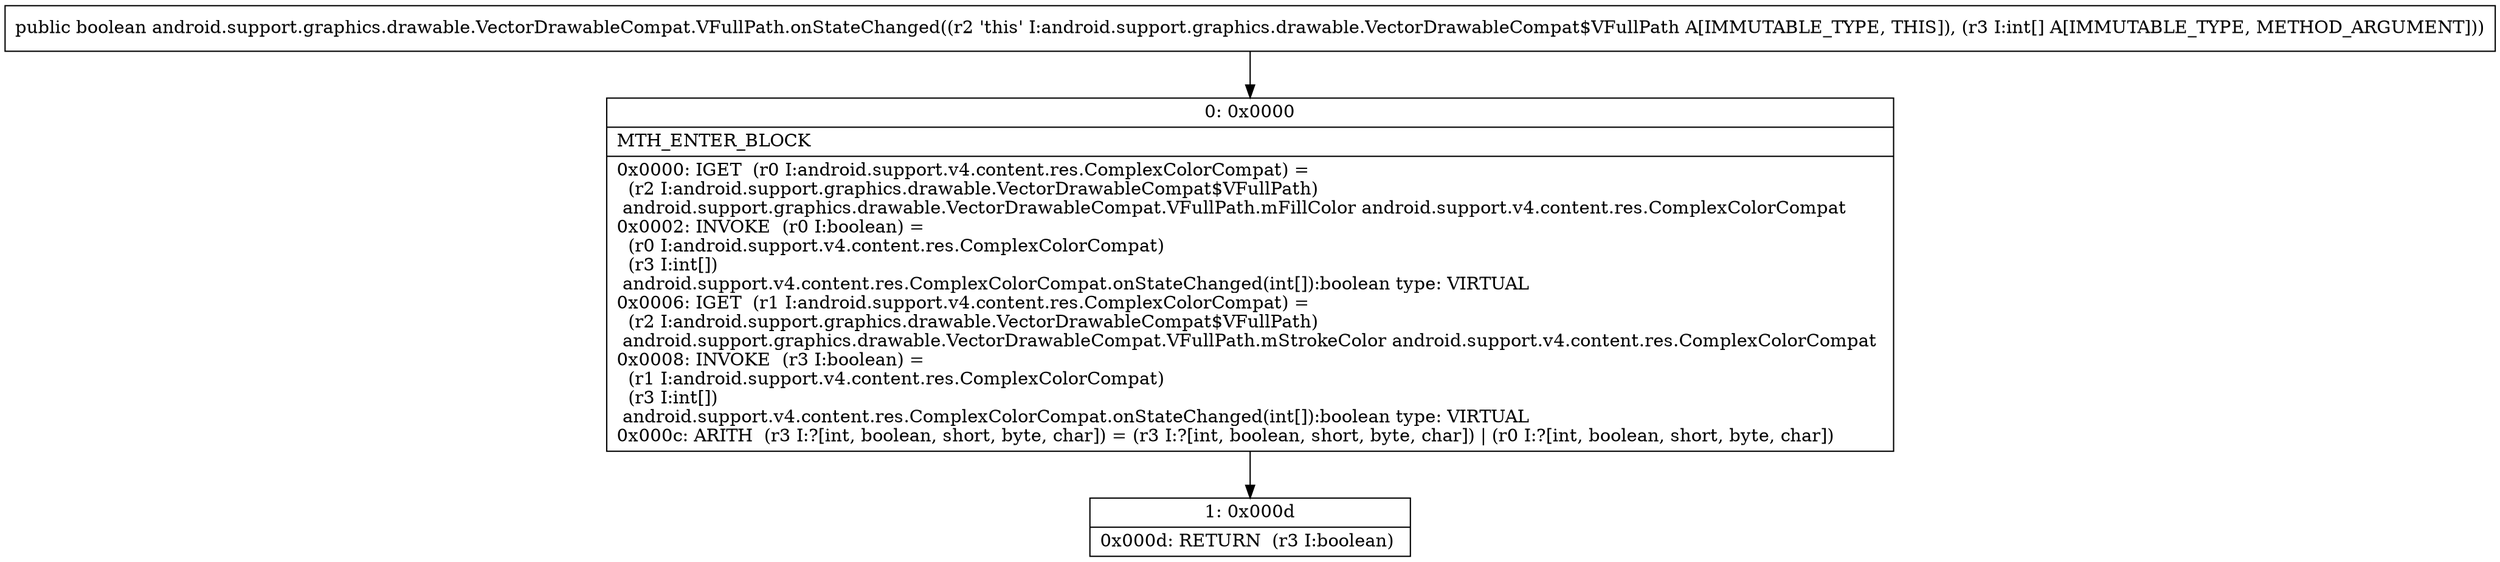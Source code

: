 digraph "CFG forandroid.support.graphics.drawable.VectorDrawableCompat.VFullPath.onStateChanged([I)Z" {
Node_0 [shape=record,label="{0\:\ 0x0000|MTH_ENTER_BLOCK\l|0x0000: IGET  (r0 I:android.support.v4.content.res.ComplexColorCompat) = \l  (r2 I:android.support.graphics.drawable.VectorDrawableCompat$VFullPath)\l android.support.graphics.drawable.VectorDrawableCompat.VFullPath.mFillColor android.support.v4.content.res.ComplexColorCompat \l0x0002: INVOKE  (r0 I:boolean) = \l  (r0 I:android.support.v4.content.res.ComplexColorCompat)\l  (r3 I:int[])\l android.support.v4.content.res.ComplexColorCompat.onStateChanged(int[]):boolean type: VIRTUAL \l0x0006: IGET  (r1 I:android.support.v4.content.res.ComplexColorCompat) = \l  (r2 I:android.support.graphics.drawable.VectorDrawableCompat$VFullPath)\l android.support.graphics.drawable.VectorDrawableCompat.VFullPath.mStrokeColor android.support.v4.content.res.ComplexColorCompat \l0x0008: INVOKE  (r3 I:boolean) = \l  (r1 I:android.support.v4.content.res.ComplexColorCompat)\l  (r3 I:int[])\l android.support.v4.content.res.ComplexColorCompat.onStateChanged(int[]):boolean type: VIRTUAL \l0x000c: ARITH  (r3 I:?[int, boolean, short, byte, char]) = (r3 I:?[int, boolean, short, byte, char]) \| (r0 I:?[int, boolean, short, byte, char]) \l}"];
Node_1 [shape=record,label="{1\:\ 0x000d|0x000d: RETURN  (r3 I:boolean) \l}"];
MethodNode[shape=record,label="{public boolean android.support.graphics.drawable.VectorDrawableCompat.VFullPath.onStateChanged((r2 'this' I:android.support.graphics.drawable.VectorDrawableCompat$VFullPath A[IMMUTABLE_TYPE, THIS]), (r3 I:int[] A[IMMUTABLE_TYPE, METHOD_ARGUMENT])) }"];
MethodNode -> Node_0;
Node_0 -> Node_1;
}

